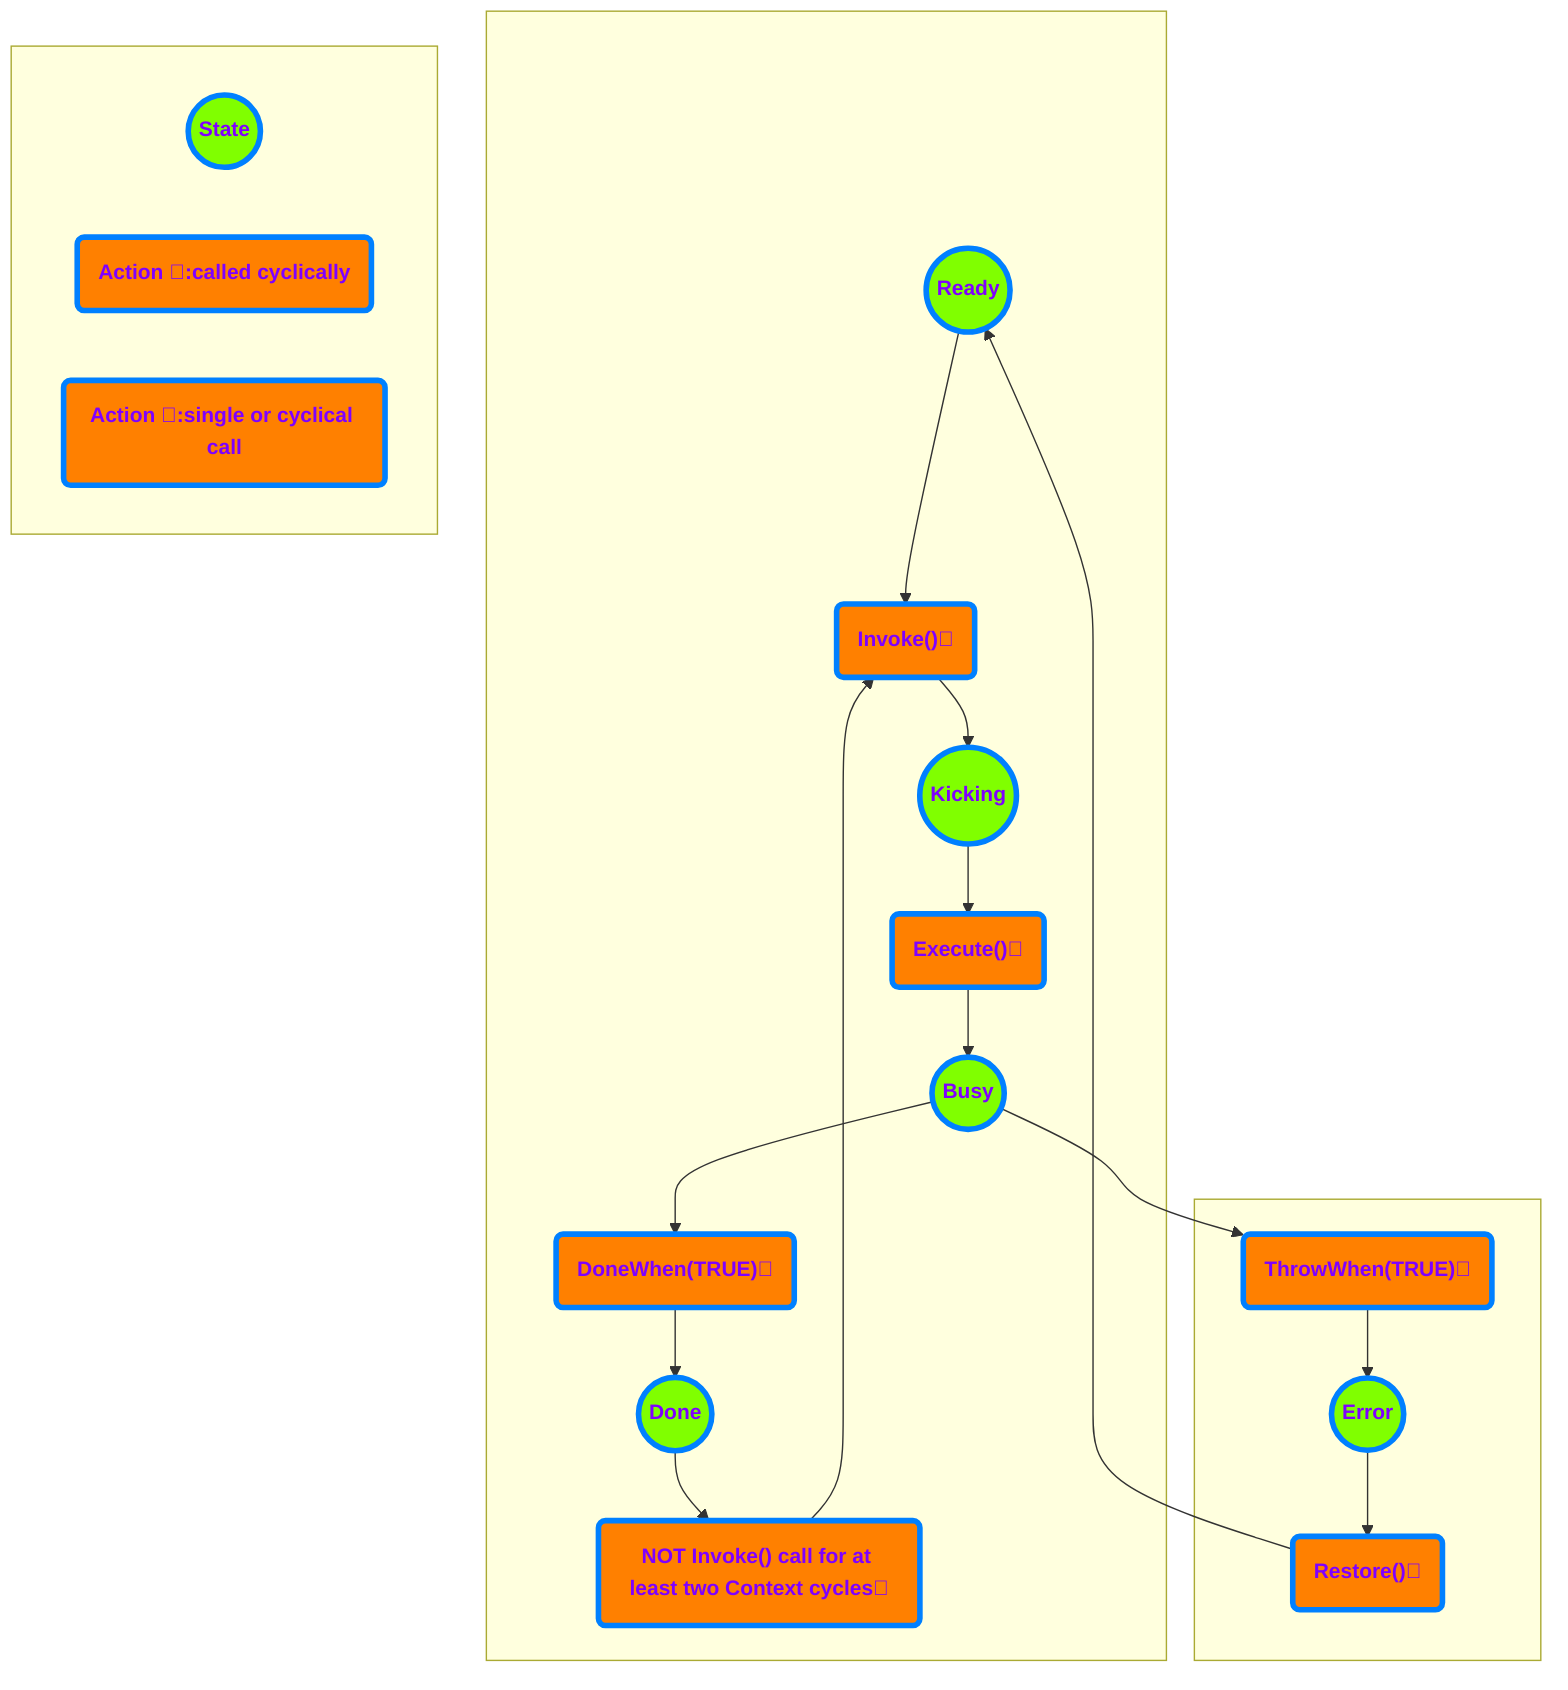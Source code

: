 flowchart TD
    classDef states fill:#80FF00,stroke:#0080FF,stroke-width:4px,color:#7F00FF,font-size:15px,font-weight:bold                                                      
    classDef actions fill:#ff8000,stroke:#0080ff,stroke-width:4px,color:#7F00FF,font-size:15px,font-weight:bold                                                      

    s1((Ready))
    s2((Kicking))
    s3((Busy))
    s4((Done))
    s5((Error))
    a1("Invoke()#128258;")
    a2("Execute()#128260;")
    a3("DoneWhen(TRUE)#128258;")
    a4("ThrowWhen(TRUE)#128258;")
    a5("NOT Invoke() call for at least two Context cycles#128260;")
    a6("Restore()#128258;")

    subgraph  
        s1:::states --> a1:::actions --> s2:::states --> a2:::actions --> s3:::states --> a3:::actions --> s4:::states --> a5:::actions --> a1:::actions
    end
    subgraph   
        s3:::states --> a4:::actions
        a4:::actions --> s5:::states --> a6:::actions --> s1:::states 
    end

    subgraph   
        s((State)):::states
        ac("Action #128260;:called cyclically"):::actions
        as("Action #128258;:single or cyclical call "):::actions
    end